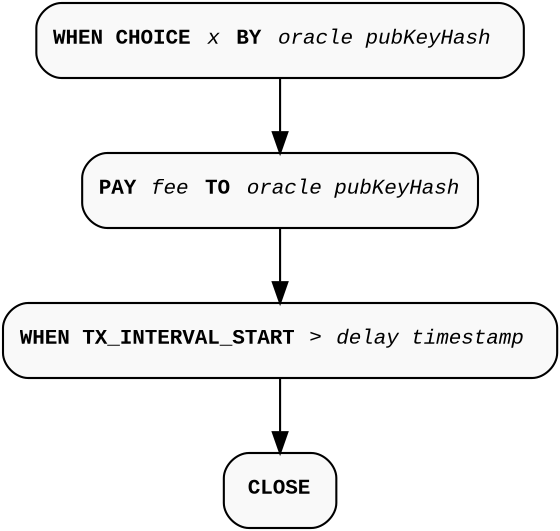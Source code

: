 digraph MarloweRequestDelay {
  rankdir=TD;
  graph [pad="0.02", nodesep="0.6", ranksep="0.5", splines="line"];
  node [shape=rect, style="filled, rounded", fillcolor="#f9f9f9", fontname="Courier New", fontsize="10"];
  edge [tailport="s", headport="n", color="#aaa", fontname="Courier New", fontsize="10"];


  OracleChoiceStep [label=<<b>WHEN CHOICE</b> <i>x</i> <b>BY</b> <i>oracle pubKeyHash</i> > color="#aaa" ];

  PayStep [label=<<b>PAY </b><i>fee</i> <b>TO</b> <i>oracle pubKeyHash</i>> color="#aaa" ];

  OracleChoiceStep -> PayStep;

  DelayStep [label=<<b>WHEN TX_INTERVAL_START</b> &gt; <i>delay timestamp</i> > color="#aaa" ];

  PayStep -> DelayStep;

  CloseStep [label=<<b>CLOSE</b>> color="#aaa" ];

  DelayStep -> CloseStep;

}
